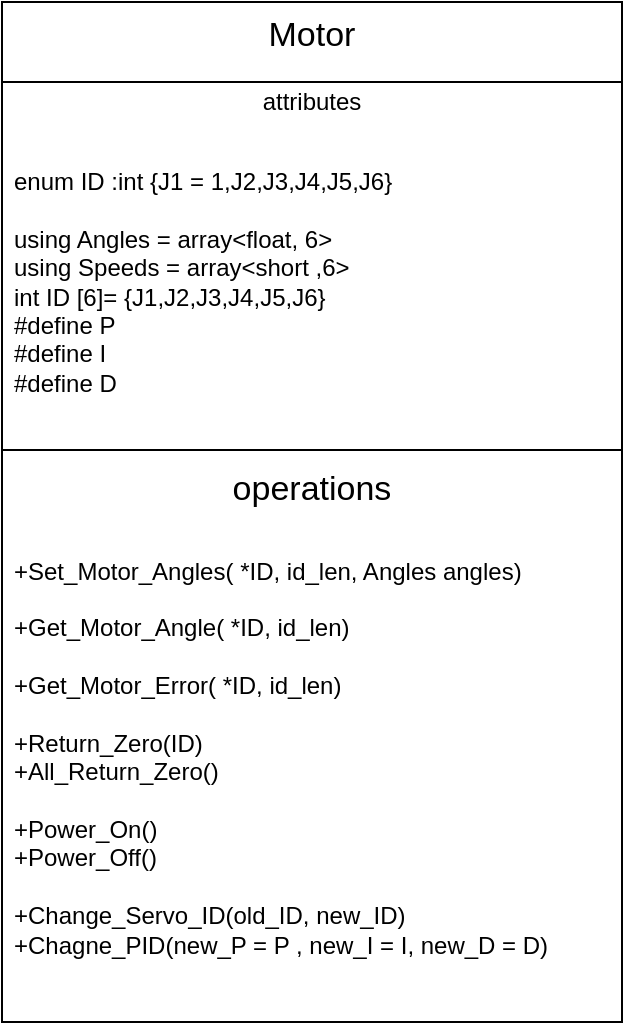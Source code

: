 <mxfile>
    <diagram id="wvKpsjuwhpT668kVCd92" name="第 1 页">
        <mxGraphModel dx="699" dy="570" grid="1" gridSize="10" guides="1" tooltips="1" connect="1" arrows="1" fold="1" page="1" pageScale="1" pageWidth="827" pageHeight="1169" math="0" shadow="0">
            <root>
                <mxCell id="0"/>
                <mxCell id="1" parent="0"/>
                <mxCell id="19" value="&lt;span style=&quot;font-size: 17px;&quot;&gt;Motor&lt;/span&gt;" style="swimlane;fontStyle=0;align=center;verticalAlign=top;childLayout=stackLayout;horizontal=1;startSize=40;horizontalStack=0;resizeParent=1;resizeParentMax=0;resizeLast=0;collapsible=0;marginBottom=0;html=1;whiteSpace=wrap;" parent="1" vertex="1">
                    <mxGeometry x="10" y="40" width="310" height="510" as="geometry"/>
                </mxCell>
                <mxCell id="20" value="attributes" style="text;html=1;strokeColor=none;fillColor=none;align=center;verticalAlign=middle;spacingLeft=4;spacingRight=4;overflow=hidden;rotatable=0;points=[[0,0.5],[1,0.5]];portConstraint=eastwest;whiteSpace=wrap;" parent="19" vertex="1">
                    <mxGeometry y="40" width="310" height="20" as="geometry"/>
                </mxCell>
                <mxCell id="21" value="&lt;div&gt;enum ID :int {J1 = 1,J2,J3,J4,J5,J6}&lt;/div&gt;&lt;div&gt;&lt;br&gt;&lt;/div&gt;&lt;div&gt;using Angles = array&amp;lt;float, 6&amp;gt;&lt;/div&gt;&lt;div&gt;using Speeds = array&amp;lt;short ,6&amp;gt;&lt;/div&gt;&lt;div&gt;int ID [6]= {J1,J2,J3,J4,J5,J6}&lt;/div&gt;&lt;div&gt;#define P&lt;/div&gt;&lt;div&gt;#define I&lt;/div&gt;&lt;div&gt;#define D&lt;/div&gt;" style="text;html=1;strokeColor=none;fillColor=none;align=left;verticalAlign=middle;spacingLeft=4;spacingRight=4;overflow=hidden;rotatable=0;points=[[0,0.5],[1,0.5]];portConstraint=eastwest;whiteSpace=wrap;" parent="19" vertex="1">
                    <mxGeometry y="60" width="310" height="160" as="geometry"/>
                </mxCell>
                <mxCell id="24" value="" style="line;strokeWidth=1;fillColor=none;align=left;verticalAlign=middle;spacingTop=-1;spacingLeft=3;spacingRight=3;rotatable=0;labelPosition=right;points=[];portConstraint=eastwest;" parent="19" vertex="1">
                    <mxGeometry y="220" width="310" height="8" as="geometry"/>
                </mxCell>
                <mxCell id="25" value="&lt;font style=&quot;font-size: 17px;&quot;&gt;operations&lt;/font&gt;" style="text;html=1;strokeColor=none;fillColor=none;align=center;verticalAlign=middle;spacingLeft=4;spacingRight=4;overflow=hidden;rotatable=0;points=[[0,0.5],[1,0.5]];portConstraint=eastwest;whiteSpace=wrap;" parent="19" vertex="1">
                    <mxGeometry y="228" width="310" height="32" as="geometry"/>
                </mxCell>
                <mxCell id="26" value="+Set_Motor_Angles( *ID, id_len, Angles angles)&lt;div&gt;&lt;br&gt;&lt;/div&gt;&lt;div&gt;+Get_Motor_Angle( *ID, id_len)&lt;/div&gt;&lt;div&gt;&lt;br&gt;&lt;/div&gt;&lt;div&gt;+Get_Motor_Error( *ID, id_len)&lt;/div&gt;&lt;div&gt;&lt;br&gt;&lt;/div&gt;&lt;div&gt;+Return_Zero(ID)&lt;/div&gt;&lt;div&gt;+All_Return_Zero()&lt;/div&gt;&lt;div&gt;&lt;br&gt;&lt;/div&gt;&lt;div&gt;+Power_On()&lt;/div&gt;&lt;div&gt;+Power_Off()&lt;/div&gt;&lt;div&gt;&lt;br&gt;&lt;/div&gt;&lt;div&gt;+Change_Servo_ID(old_ID, new_ID)&lt;/div&gt;&lt;div&gt;+Chagne_PID(new_P = P , new_I = I, new_D = D)&lt;/div&gt;&lt;div&gt;&lt;br&gt;&lt;/div&gt;" style="text;html=1;strokeColor=none;fillColor=none;align=left;verticalAlign=middle;spacingLeft=4;spacingRight=4;overflow=hidden;rotatable=0;points=[[0,0.5],[1,0.5]];portConstraint=eastwest;whiteSpace=wrap;" parent="19" vertex="1">
                    <mxGeometry y="260" width="310" height="250" as="geometry"/>
                </mxCell>
            </root>
        </mxGraphModel>
    </diagram>
</mxfile>